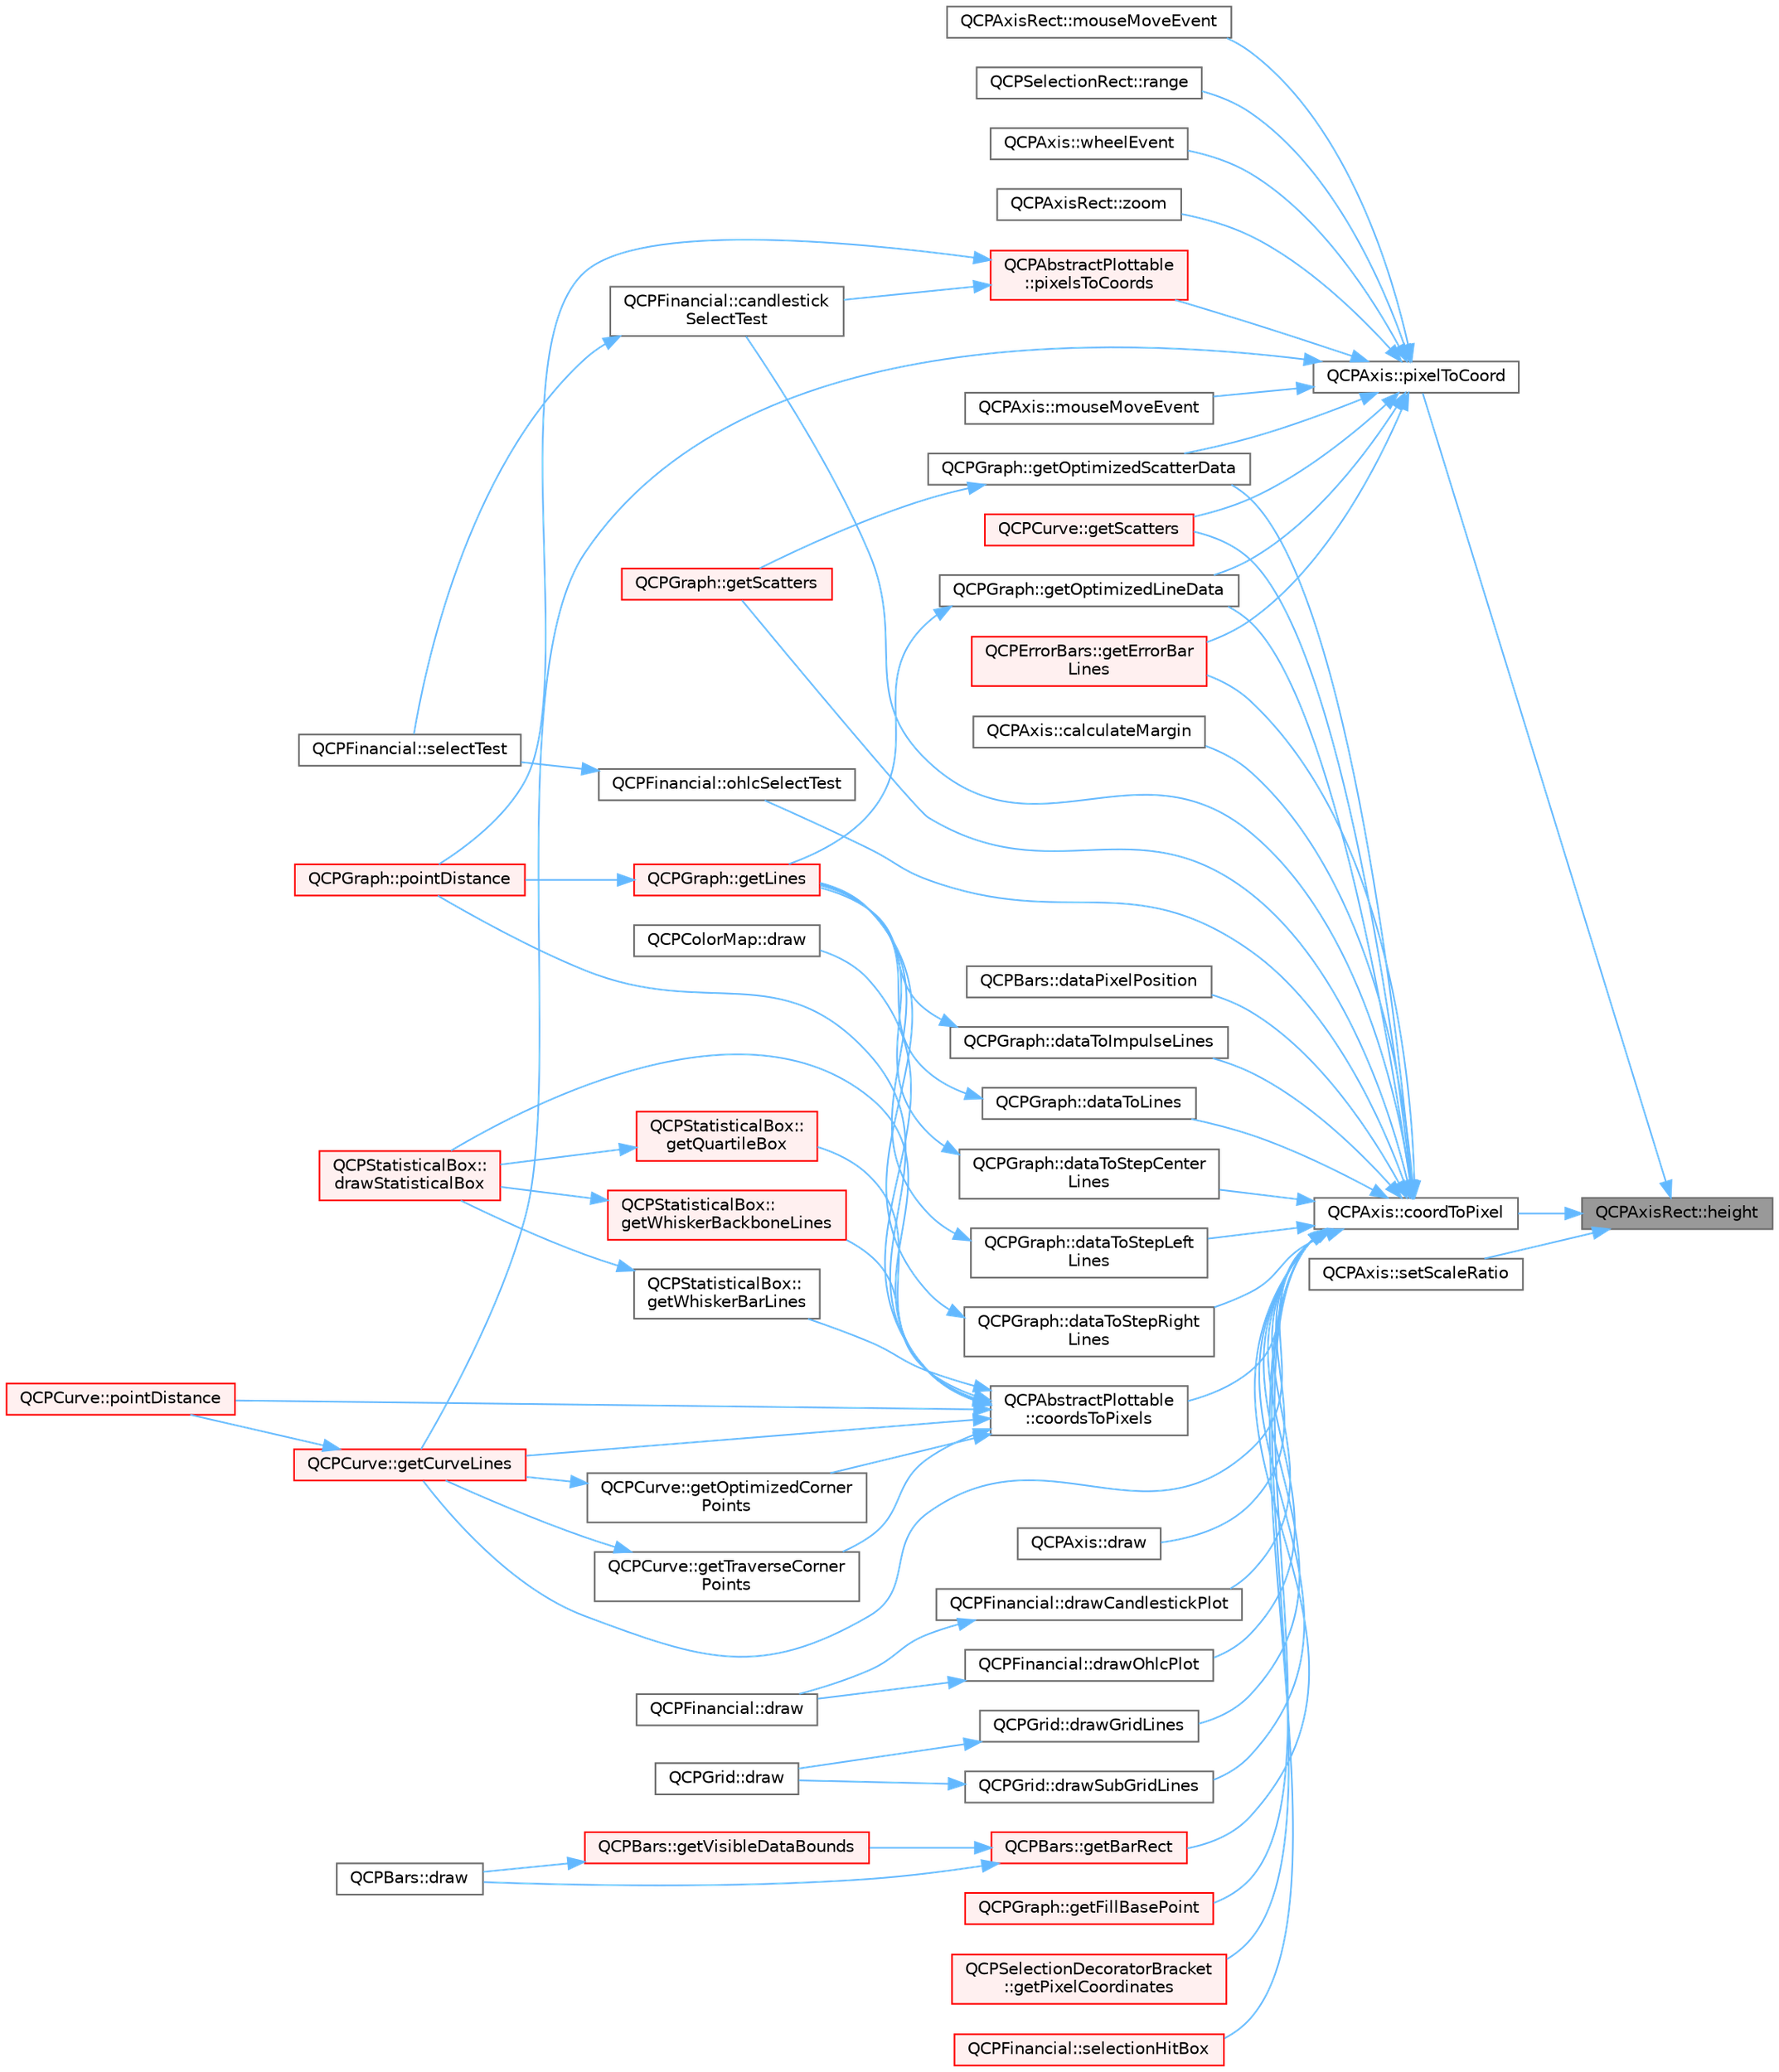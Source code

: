 digraph "QCPAxisRect::height"
{
 // LATEX_PDF_SIZE
  bgcolor="transparent";
  edge [fontname=Helvetica,fontsize=10,labelfontname=Helvetica,labelfontsize=10];
  node [fontname=Helvetica,fontsize=10,shape=box,height=0.2,width=0.4];
  rankdir="RL";
  Node1 [label="QCPAxisRect::height",height=0.2,width=0.4,color="gray40", fillcolor="grey60", style="filled", fontcolor="black",tooltip=" "];
  Node1 -> Node2 [dir="back",color="steelblue1",style="solid"];
  Node2 [label="QCPAxis::coordToPixel",height=0.2,width=0.4,color="grey40", fillcolor="white", style="filled",URL="$class_q_c_p_axis.html#af15d1b3a7f7e9b53d759d3ccff1fe4b4",tooltip=" "];
  Node2 -> Node3 [dir="back",color="steelblue1",style="solid"];
  Node3 [label="QCPAxis::calculateMargin",height=0.2,width=0.4,color="grey40", fillcolor="white", style="filled",URL="$class_q_c_p_axis.html#a47bdb0a55de6759489ee47665199aebb",tooltip=" "];
  Node2 -> Node4 [dir="back",color="steelblue1",style="solid"];
  Node4 [label="QCPFinancial::candlestick\lSelectTest",height=0.2,width=0.4,color="grey40", fillcolor="white", style="filled",URL="$class_q_c_p_financial.html#a9783e91a33fd08a402b1a3821d43e471",tooltip=" "];
  Node4 -> Node5 [dir="back",color="steelblue1",style="solid"];
  Node5 [label="QCPFinancial::selectTest",height=0.2,width=0.4,color="grey40", fillcolor="white", style="filled",URL="$class_q_c_p_financial.html#aac8e91622ac58330fa9ce81cc8fd40ee",tooltip=" "];
  Node2 -> Node6 [dir="back",color="steelblue1",style="solid"];
  Node6 [label="QCPAbstractPlottable\l::coordsToPixels",height=0.2,width=0.4,color="grey40", fillcolor="white", style="filled",URL="$class_q_c_p_abstract_plottable.html#a7ad84a36472441cf1f555c5683d0da93",tooltip=" "];
  Node6 -> Node7 [dir="back",color="steelblue1",style="solid"];
  Node7 [label="QCPColorMap::draw",height=0.2,width=0.4,color="grey40", fillcolor="white", style="filled",URL="$class_q_c_p_color_map.html#a6b628014d2939368935efd0a788648c8",tooltip=" "];
  Node6 -> Node8 [dir="back",color="steelblue1",style="solid"];
  Node8 [label="QCPStatisticalBox::\ldrawStatisticalBox",height=0.2,width=0.4,color="red", fillcolor="#FFF0F0", style="filled",URL="$class_q_c_p_statistical_box.html#a02dc6b561be8203d460d7263da74b8a9",tooltip=" "];
  Node6 -> Node10 [dir="back",color="steelblue1",style="solid"];
  Node10 [label="QCPCurve::getCurveLines",height=0.2,width=0.4,color="red", fillcolor="#FFF0F0", style="filled",URL="$class_q_c_p_curve.html#aefca1e5127fae2d7ff65b9e921637c58",tooltip=" "];
  Node10 -> Node12 [dir="back",color="steelblue1",style="solid"];
  Node12 [label="QCPCurve::pointDistance",height=0.2,width=0.4,color="red", fillcolor="#FFF0F0", style="filled",URL="$class_q_c_p_curve.html#aa2c9c9c0e57f11f18a5cb7e47927157c",tooltip=" "];
  Node6 -> Node14 [dir="back",color="steelblue1",style="solid"];
  Node14 [label="QCPCurve::getOptimizedCorner\lPoints",height=0.2,width=0.4,color="grey40", fillcolor="white", style="filled",URL="$class_q_c_p_curve.html#a66bff7933dac149c4577ad63a27da924",tooltip=" "];
  Node14 -> Node10 [dir="back",color="steelblue1",style="solid"];
  Node6 -> Node15 [dir="back",color="steelblue1",style="solid"];
  Node15 [label="QCPStatisticalBox::\lgetQuartileBox",height=0.2,width=0.4,color="red", fillcolor="#FFF0F0", style="filled",URL="$class_q_c_p_statistical_box.html#aa44482bf991ceca74602294dd9977243",tooltip=" "];
  Node15 -> Node8 [dir="back",color="steelblue1",style="solid"];
  Node6 -> Node18 [dir="back",color="steelblue1",style="solid"];
  Node18 [label="QCPCurve::getTraverseCorner\lPoints",height=0.2,width=0.4,color="grey40", fillcolor="white", style="filled",URL="$class_q_c_p_curve.html#a55e24387fd97a2cad0def8a40809e9ec",tooltip=" "];
  Node18 -> Node10 [dir="back",color="steelblue1",style="solid"];
  Node6 -> Node19 [dir="back",color="steelblue1",style="solid"];
  Node19 [label="QCPStatisticalBox::\lgetWhiskerBackboneLines",height=0.2,width=0.4,color="red", fillcolor="#FFF0F0", style="filled",URL="$class_q_c_p_statistical_box.html#a233c28f8c2464ed104a4d580eedd4c64",tooltip=" "];
  Node19 -> Node8 [dir="back",color="steelblue1",style="solid"];
  Node6 -> Node20 [dir="back",color="steelblue1",style="solid"];
  Node20 [label="QCPStatisticalBox::\lgetWhiskerBarLines",height=0.2,width=0.4,color="grey40", fillcolor="white", style="filled",URL="$class_q_c_p_statistical_box.html#af478f6e8a5e9ca2f1bbac10a6b73319a",tooltip=" "];
  Node20 -> Node8 [dir="back",color="steelblue1",style="solid"];
  Node6 -> Node12 [dir="back",color="steelblue1",style="solid"];
  Node6 -> Node21 [dir="back",color="steelblue1",style="solid"];
  Node21 [label="QCPGraph::pointDistance",height=0.2,width=0.4,color="red", fillcolor="#FFF0F0", style="filled",URL="$class_q_c_p_graph.html#a89acf99c0b52b8eecb2438adf7ec0170",tooltip=" "];
  Node2 -> Node23 [dir="back",color="steelblue1",style="solid"];
  Node23 [label="QCPBars::dataPixelPosition",height=0.2,width=0.4,color="grey40", fillcolor="white", style="filled",URL="$class_q_c_p_bars.html#a55cdaf565cd3384158d1f7f89533bc2d",tooltip=" "];
  Node2 -> Node24 [dir="back",color="steelblue1",style="solid"];
  Node24 [label="QCPGraph::dataToImpulseLines",height=0.2,width=0.4,color="grey40", fillcolor="white", style="filled",URL="$class_q_c_p_graph.html#a2a958a5c6a6e1e4a03556be88b6fe37e",tooltip=" "];
  Node24 -> Node25 [dir="back",color="steelblue1",style="solid"];
  Node25 [label="QCPGraph::getLines",height=0.2,width=0.4,color="red", fillcolor="#FFF0F0", style="filled",URL="$class_q_c_p_graph.html#a563c6da2126300a4d9d2bdee30dad040",tooltip=" "];
  Node25 -> Node21 [dir="back",color="steelblue1",style="solid"];
  Node2 -> Node27 [dir="back",color="steelblue1",style="solid"];
  Node27 [label="QCPGraph::dataToLines",height=0.2,width=0.4,color="grey40", fillcolor="white", style="filled",URL="$class_q_c_p_graph.html#a0085ee728fdd72a827c1e6ced4476363",tooltip=" "];
  Node27 -> Node25 [dir="back",color="steelblue1",style="solid"];
  Node2 -> Node28 [dir="back",color="steelblue1",style="solid"];
  Node28 [label="QCPGraph::dataToStepCenter\lLines",height=0.2,width=0.4,color="grey40", fillcolor="white", style="filled",URL="$class_q_c_p_graph.html#a238116f1898c49cb8209d61707b5b367",tooltip=" "];
  Node28 -> Node25 [dir="back",color="steelblue1",style="solid"];
  Node2 -> Node29 [dir="back",color="steelblue1",style="solid"];
  Node29 [label="QCPGraph::dataToStepLeft\lLines",height=0.2,width=0.4,color="grey40", fillcolor="white", style="filled",URL="$class_q_c_p_graph.html#a1f3e9e41fc67538c4940c74665840474",tooltip=" "];
  Node29 -> Node25 [dir="back",color="steelblue1",style="solid"];
  Node2 -> Node30 [dir="back",color="steelblue1",style="solid"];
  Node30 [label="QCPGraph::dataToStepRight\lLines",height=0.2,width=0.4,color="grey40", fillcolor="white", style="filled",URL="$class_q_c_p_graph.html#ab1fb6cb91d24a854f85bf54200f6d101",tooltip=" "];
  Node30 -> Node25 [dir="back",color="steelblue1",style="solid"];
  Node2 -> Node31 [dir="back",color="steelblue1",style="solid"];
  Node31 [label="QCPAxis::draw",height=0.2,width=0.4,color="grey40", fillcolor="white", style="filled",URL="$class_q_c_p_axis.html#ac15ebb4225ca5212d8e5fffae481bc9b",tooltip=" "];
  Node2 -> Node32 [dir="back",color="steelblue1",style="solid"];
  Node32 [label="QCPFinancial::drawCandlestickPlot",height=0.2,width=0.4,color="grey40", fillcolor="white", style="filled",URL="$class_q_c_p_financial.html#ade6b703369d8acb3bfa0b8e244df4b06",tooltip=" "];
  Node32 -> Node33 [dir="back",color="steelblue1",style="solid"];
  Node33 [label="QCPFinancial::draw",height=0.2,width=0.4,color="grey40", fillcolor="white", style="filled",URL="$class_q_c_p_financial.html#a4d62b7a618d609321adb5f5f1e31f446",tooltip=" "];
  Node2 -> Node34 [dir="back",color="steelblue1",style="solid"];
  Node34 [label="QCPGrid::drawGridLines",height=0.2,width=0.4,color="grey40", fillcolor="white", style="filled",URL="$class_q_c_p_grid.html#aee4e95d54acabbe298d6dda0dd86c0a4",tooltip=" "];
  Node34 -> Node35 [dir="back",color="steelblue1",style="solid"];
  Node35 [label="QCPGrid::draw",height=0.2,width=0.4,color="grey40", fillcolor="white", style="filled",URL="$class_q_c_p_grid.html#aad9a312d998e2d170956334d4cb80be2",tooltip=" "];
  Node2 -> Node36 [dir="back",color="steelblue1",style="solid"];
  Node36 [label="QCPFinancial::drawOhlcPlot",height=0.2,width=0.4,color="grey40", fillcolor="white", style="filled",URL="$class_q_c_p_financial.html#a2c77aab636f6bce6e0407b3f94e90d08",tooltip=" "];
  Node36 -> Node33 [dir="back",color="steelblue1",style="solid"];
  Node2 -> Node37 [dir="back",color="steelblue1",style="solid"];
  Node37 [label="QCPGrid::drawSubGridLines",height=0.2,width=0.4,color="grey40", fillcolor="white", style="filled",URL="$class_q_c_p_grid.html#a751ce8aef815bcc9193432a30c8b6b6e",tooltip=" "];
  Node37 -> Node35 [dir="back",color="steelblue1",style="solid"];
  Node2 -> Node38 [dir="back",color="steelblue1",style="solid"];
  Node38 [label="QCPBars::getBarRect",height=0.2,width=0.4,color="red", fillcolor="#FFF0F0", style="filled",URL="$class_q_c_p_bars.html#a01b87e38e5d5089d214646d2af7896ea",tooltip=" "];
  Node38 -> Node39 [dir="back",color="steelblue1",style="solid"];
  Node39 [label="QCPBars::draw",height=0.2,width=0.4,color="grey40", fillcolor="white", style="filled",URL="$class_q_c_p_bars.html#aa267c20650d55084c3f47cb2f8fac9dc",tooltip=" "];
  Node38 -> Node40 [dir="back",color="steelblue1",style="solid"];
  Node40 [label="QCPBars::getVisibleDataBounds",height=0.2,width=0.4,color="red", fillcolor="#FFF0F0", style="filled",URL="$class_q_c_p_bars.html#ac8b6b514a665a7bff4fb080413ba996a",tooltip=" "];
  Node40 -> Node39 [dir="back",color="steelblue1",style="solid"];
  Node2 -> Node10 [dir="back",color="steelblue1",style="solid"];
  Node2 -> Node43 [dir="back",color="steelblue1",style="solid"];
  Node43 [label="QCPErrorBars::getErrorBar\lLines",height=0.2,width=0.4,color="red", fillcolor="#FFF0F0", style="filled",URL="$class_q_c_p_error_bars.html#abeea5ff0d66732bbfc9b74869d8c552e",tooltip=" "];
  Node2 -> Node48 [dir="back",color="steelblue1",style="solid"];
  Node48 [label="QCPGraph::getFillBasePoint",height=0.2,width=0.4,color="red", fillcolor="#FFF0F0", style="filled",URL="$class_q_c_p_graph.html#a13f2c756f3114703159c2e604783e208",tooltip=" "];
  Node2 -> Node51 [dir="back",color="steelblue1",style="solid"];
  Node51 [label="QCPGraph::getOptimizedLineData",height=0.2,width=0.4,color="grey40", fillcolor="white", style="filled",URL="$class_q_c_p_graph.html#a1fed1c9d627d9d3b49a6206cc2e60fe1",tooltip=" "];
  Node51 -> Node25 [dir="back",color="steelblue1",style="solid"];
  Node2 -> Node52 [dir="back",color="steelblue1",style="solid"];
  Node52 [label="QCPGraph::getOptimizedScatterData",height=0.2,width=0.4,color="grey40", fillcolor="white", style="filled",URL="$class_q_c_p_graph.html#a5423245898537e375b9364cf26e89aea",tooltip=" "];
  Node52 -> Node53 [dir="back",color="steelblue1",style="solid"];
  Node53 [label="QCPGraph::getScatters",height=0.2,width=0.4,color="red", fillcolor="#FFF0F0", style="filled",URL="$class_q_c_p_graph.html#a9d7ba5904fdcaca413222335d4b283c3",tooltip=" "];
  Node2 -> Node54 [dir="back",color="steelblue1",style="solid"];
  Node54 [label="QCPSelectionDecoratorBracket\l::getPixelCoordinates",height=0.2,width=0.4,color="red", fillcolor="#FFF0F0", style="filled",URL="$class_q_c_p_selection_decorator_bracket.html#a9925ed667e8a645fcb9949bd02ee4a19",tooltip=" "];
  Node2 -> Node53 [dir="back",color="steelblue1",style="solid"];
  Node2 -> Node57 [dir="back",color="steelblue1",style="solid"];
  Node57 [label="QCPCurve::getScatters",height=0.2,width=0.4,color="red", fillcolor="#FFF0F0", style="filled",URL="$class_q_c_p_curve.html#a564c5fdc8409e3532b1322389a8434b8",tooltip=" "];
  Node2 -> Node58 [dir="back",color="steelblue1",style="solid"];
  Node58 [label="QCPFinancial::ohlcSelectTest",height=0.2,width=0.4,color="grey40", fillcolor="white", style="filled",URL="$class_q_c_p_financial.html#a2bf2228cc443eb5fb11ec3ea3902859c",tooltip=" "];
  Node58 -> Node5 [dir="back",color="steelblue1",style="solid"];
  Node2 -> Node59 [dir="back",color="steelblue1",style="solid"];
  Node59 [label="QCPFinancial::selectionHitBox",height=0.2,width=0.4,color="red", fillcolor="#FFF0F0", style="filled",URL="$class_q_c_p_financial.html#afbe9e8cb0de3e9e789a9668b29cad098",tooltip=" "];
  Node1 -> Node61 [dir="back",color="steelblue1",style="solid"];
  Node61 [label="QCPAxis::pixelToCoord",height=0.2,width=0.4,color="grey40", fillcolor="white", style="filled",URL="$class_q_c_p_axis.html#a536ef8f624cac59b6b6fdcb495723c57",tooltip=" "];
  Node61 -> Node10 [dir="back",color="steelblue1",style="solid"];
  Node61 -> Node43 [dir="back",color="steelblue1",style="solid"];
  Node61 -> Node51 [dir="back",color="steelblue1",style="solid"];
  Node61 -> Node52 [dir="back",color="steelblue1",style="solid"];
  Node61 -> Node57 [dir="back",color="steelblue1",style="solid"];
  Node61 -> Node62 [dir="back",color="steelblue1",style="solid"];
  Node62 [label="QCPAxis::mouseMoveEvent",height=0.2,width=0.4,color="grey40", fillcolor="white", style="filled",URL="$class_q_c_p_axis.html#a2a89a13440eec099fc2327c2672be0cd",tooltip=" "];
  Node61 -> Node63 [dir="back",color="steelblue1",style="solid"];
  Node63 [label="QCPAxisRect::mouseMoveEvent",height=0.2,width=0.4,color="grey40", fillcolor="white", style="filled",URL="$class_q_c_p_axis_rect.html#a9cd27ad8c5cfb49aefd9dbb30def4beb",tooltip=" "];
  Node61 -> Node64 [dir="back",color="steelblue1",style="solid"];
  Node64 [label="QCPAbstractPlottable\l::pixelsToCoords",height=0.2,width=0.4,color="red", fillcolor="#FFF0F0", style="filled",URL="$class_q_c_p_abstract_plottable.html#a3903c1120ab5c27e7fa46b597ef267bd",tooltip=" "];
  Node64 -> Node4 [dir="back",color="steelblue1",style="solid"];
  Node64 -> Node21 [dir="back",color="steelblue1",style="solid"];
  Node61 -> Node67 [dir="back",color="steelblue1",style="solid"];
  Node67 [label="QCPSelectionRect::range",height=0.2,width=0.4,color="grey40", fillcolor="white", style="filled",URL="$class_q_c_p_selection_rect.html#a23ab082ffa04be1dbf9afb9e633ab815",tooltip=" "];
  Node61 -> Node68 [dir="back",color="steelblue1",style="solid"];
  Node68 [label="QCPAxis::wheelEvent",height=0.2,width=0.4,color="grey40", fillcolor="white", style="filled",URL="$class_q_c_p_axis.html#a71643d27524a843230b5ba68085b3d9b",tooltip=" "];
  Node61 -> Node69 [dir="back",color="steelblue1",style="solid"];
  Node69 [label="QCPAxisRect::zoom",height=0.2,width=0.4,color="grey40", fillcolor="white", style="filled",URL="$class_q_c_p_axis_rect.html#ae481c28b50e10cfbbec59fde45e77367",tooltip=" "];
  Node1 -> Node70 [dir="back",color="steelblue1",style="solid"];
  Node70 [label="QCPAxis::setScaleRatio",height=0.2,width=0.4,color="grey40", fillcolor="white", style="filled",URL="$class_q_c_p_axis.html#af4bbd446dcaee5a83ac30ce9bcd6e125",tooltip=" "];
}
